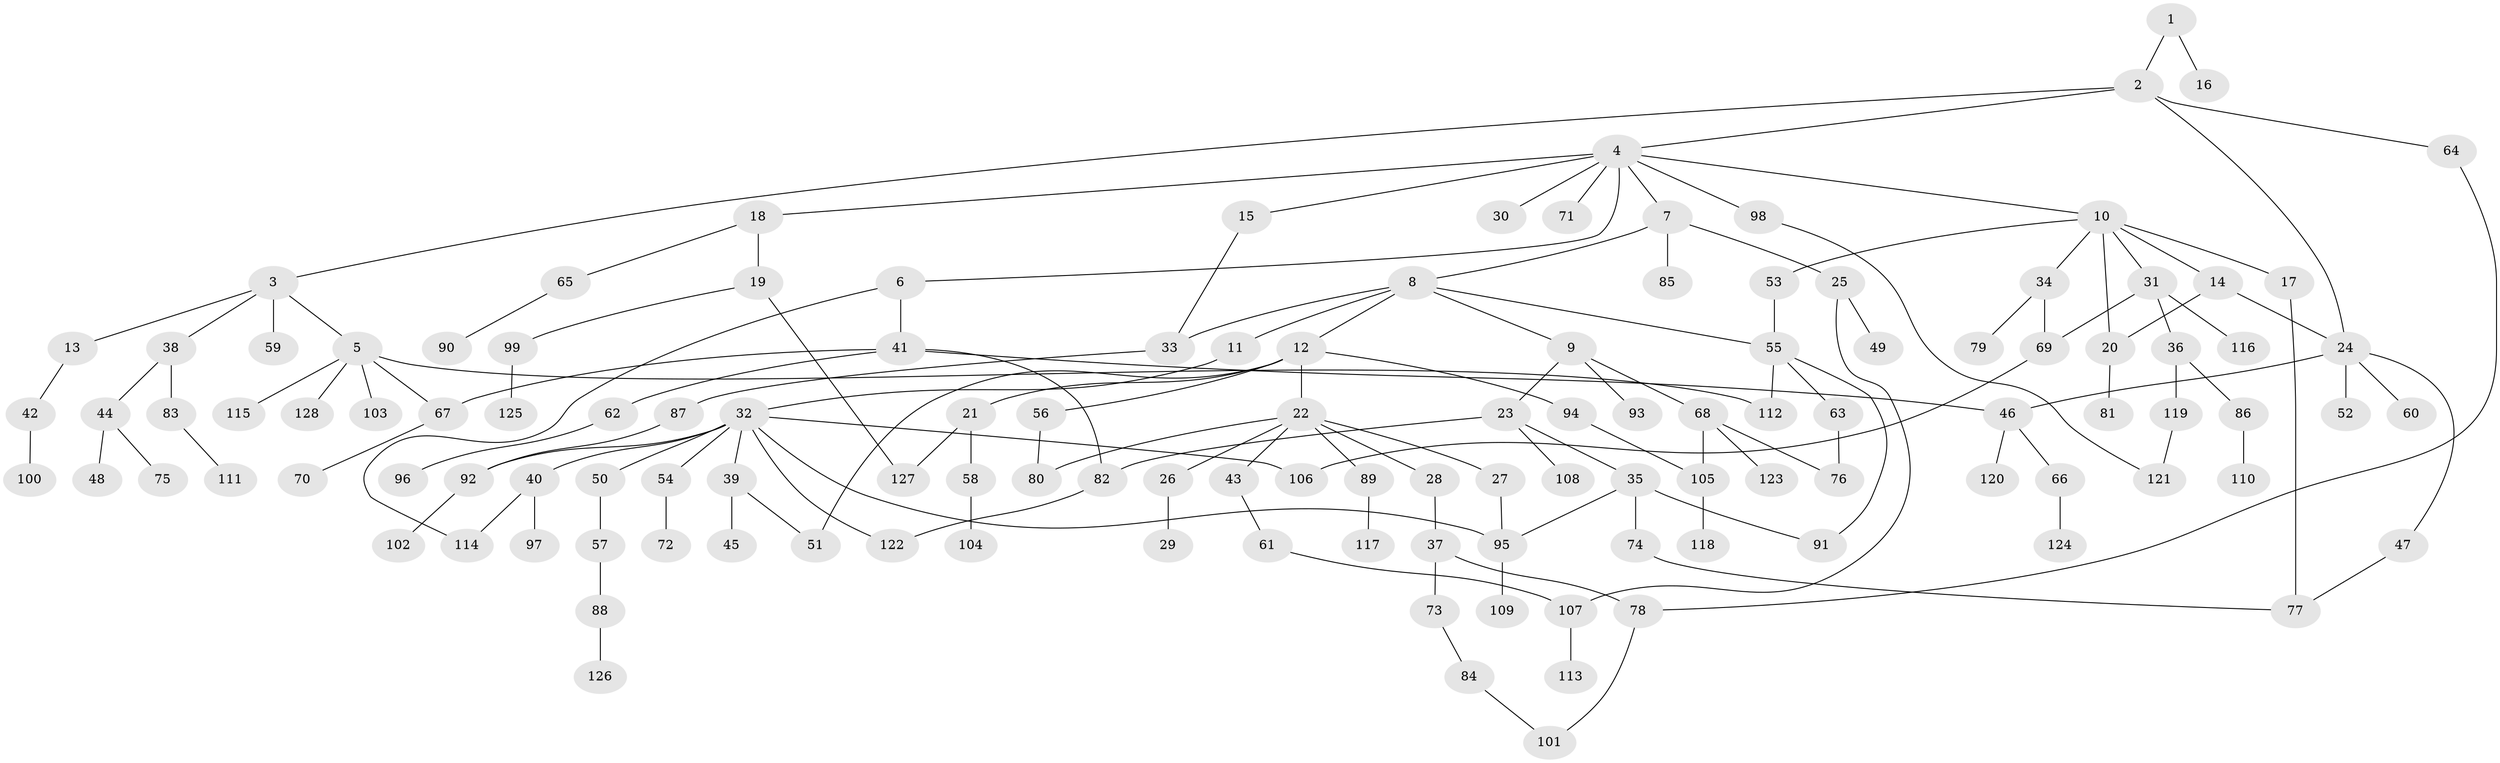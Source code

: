 // coarse degree distribution, {13: 0.02631578947368421, 8: 0.02631578947368421, 14: 0.02631578947368421, 7: 0.05263157894736842, 3: 0.13157894736842105, 6: 0.02631578947368421, 4: 0.05263157894736842, 1: 0.4473684210526316, 2: 0.18421052631578946, 5: 0.02631578947368421}
// Generated by graph-tools (version 1.1) at 2025/16/03/04/25 18:16:58]
// undirected, 128 vertices, 154 edges
graph export_dot {
graph [start="1"]
  node [color=gray90,style=filled];
  1;
  2;
  3;
  4;
  5;
  6;
  7;
  8;
  9;
  10;
  11;
  12;
  13;
  14;
  15;
  16;
  17;
  18;
  19;
  20;
  21;
  22;
  23;
  24;
  25;
  26;
  27;
  28;
  29;
  30;
  31;
  32;
  33;
  34;
  35;
  36;
  37;
  38;
  39;
  40;
  41;
  42;
  43;
  44;
  45;
  46;
  47;
  48;
  49;
  50;
  51;
  52;
  53;
  54;
  55;
  56;
  57;
  58;
  59;
  60;
  61;
  62;
  63;
  64;
  65;
  66;
  67;
  68;
  69;
  70;
  71;
  72;
  73;
  74;
  75;
  76;
  77;
  78;
  79;
  80;
  81;
  82;
  83;
  84;
  85;
  86;
  87;
  88;
  89;
  90;
  91;
  92;
  93;
  94;
  95;
  96;
  97;
  98;
  99;
  100;
  101;
  102;
  103;
  104;
  105;
  106;
  107;
  108;
  109;
  110;
  111;
  112;
  113;
  114;
  115;
  116;
  117;
  118;
  119;
  120;
  121;
  122;
  123;
  124;
  125;
  126;
  127;
  128;
  1 -- 2;
  1 -- 16;
  2 -- 3;
  2 -- 4;
  2 -- 64;
  2 -- 24;
  3 -- 5;
  3 -- 13;
  3 -- 38;
  3 -- 59;
  4 -- 6;
  4 -- 7;
  4 -- 10;
  4 -- 15;
  4 -- 18;
  4 -- 30;
  4 -- 71;
  4 -- 98;
  5 -- 67;
  5 -- 103;
  5 -- 115;
  5 -- 128;
  5 -- 112;
  6 -- 41;
  6 -- 114;
  7 -- 8;
  7 -- 25;
  7 -- 85;
  8 -- 9;
  8 -- 11;
  8 -- 12;
  8 -- 55;
  8 -- 33;
  9 -- 23;
  9 -- 68;
  9 -- 93;
  10 -- 14;
  10 -- 17;
  10 -- 31;
  10 -- 34;
  10 -- 53;
  10 -- 20;
  11 -- 32;
  12 -- 21;
  12 -- 22;
  12 -- 51;
  12 -- 56;
  12 -- 94;
  13 -- 42;
  14 -- 20;
  14 -- 24;
  15 -- 33;
  17 -- 77;
  18 -- 19;
  18 -- 65;
  19 -- 99;
  19 -- 127;
  20 -- 81;
  21 -- 58;
  21 -- 127;
  22 -- 26;
  22 -- 27;
  22 -- 28;
  22 -- 43;
  22 -- 89;
  22 -- 80;
  23 -- 35;
  23 -- 108;
  23 -- 82;
  24 -- 46;
  24 -- 47;
  24 -- 52;
  24 -- 60;
  25 -- 49;
  25 -- 107;
  26 -- 29;
  27 -- 95;
  28 -- 37;
  31 -- 36;
  31 -- 69;
  31 -- 116;
  32 -- 39;
  32 -- 40;
  32 -- 50;
  32 -- 54;
  32 -- 92;
  32 -- 122;
  32 -- 95;
  32 -- 106;
  33 -- 87;
  34 -- 79;
  34 -- 69;
  35 -- 74;
  35 -- 91;
  35 -- 95;
  36 -- 86;
  36 -- 119;
  37 -- 73;
  37 -- 78;
  38 -- 44;
  38 -- 83;
  39 -- 45;
  39 -- 51;
  40 -- 97;
  40 -- 114;
  41 -- 62;
  41 -- 82;
  41 -- 46;
  41 -- 67;
  42 -- 100;
  43 -- 61;
  44 -- 48;
  44 -- 75;
  46 -- 66;
  46 -- 120;
  47 -- 77;
  50 -- 57;
  53 -- 55;
  54 -- 72;
  55 -- 63;
  55 -- 112;
  55 -- 91;
  56 -- 80;
  57 -- 88;
  58 -- 104;
  61 -- 107;
  62 -- 96;
  63 -- 76;
  64 -- 78;
  65 -- 90;
  66 -- 124;
  67 -- 70;
  68 -- 76;
  68 -- 105;
  68 -- 123;
  69 -- 106;
  73 -- 84;
  74 -- 77;
  78 -- 101;
  82 -- 122;
  83 -- 111;
  84 -- 101;
  86 -- 110;
  87 -- 92;
  88 -- 126;
  89 -- 117;
  92 -- 102;
  94 -- 105;
  95 -- 109;
  98 -- 121;
  99 -- 125;
  105 -- 118;
  107 -- 113;
  119 -- 121;
}
